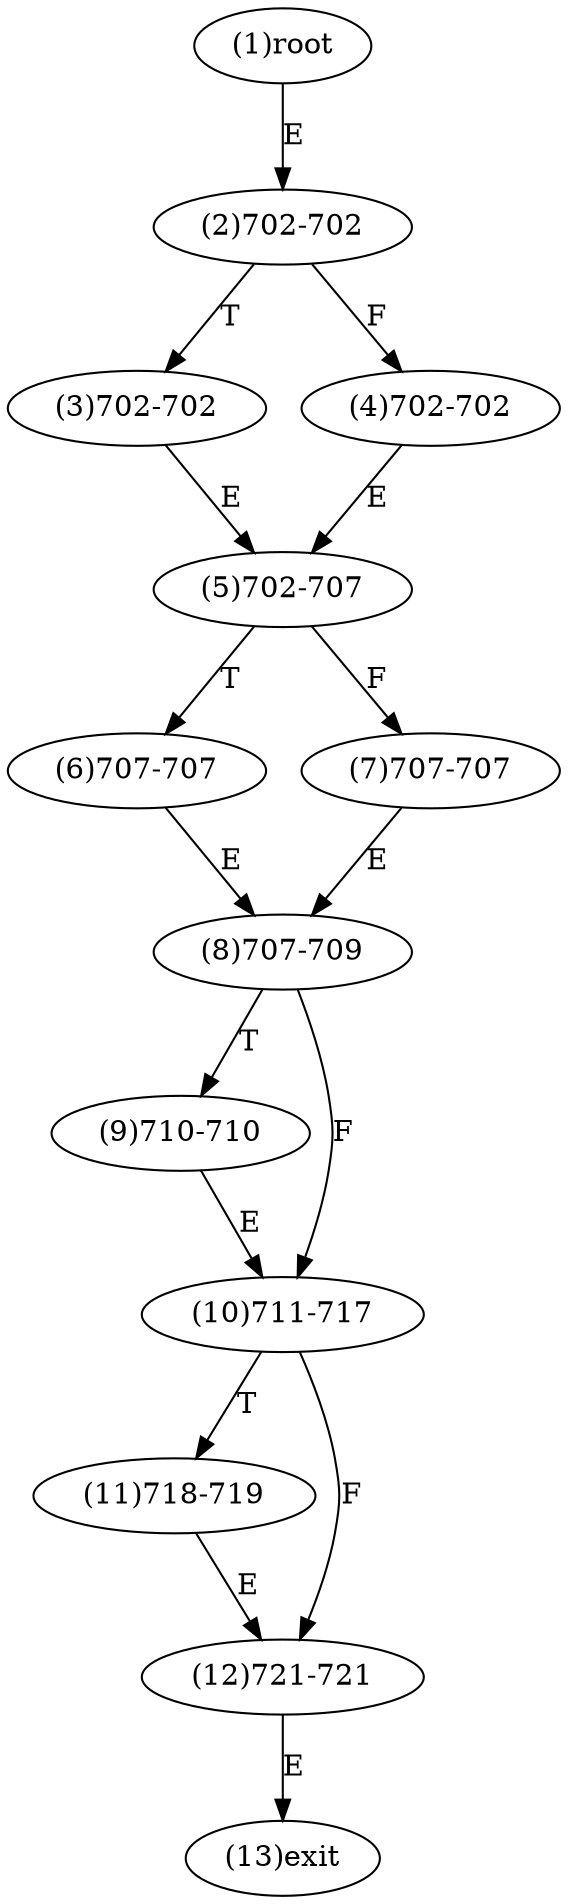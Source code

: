 digraph "" { 
1[ label="(1)root"];
2[ label="(2)702-702"];
3[ label="(3)702-702"];
4[ label="(4)702-702"];
5[ label="(5)702-707"];
6[ label="(6)707-707"];
7[ label="(7)707-707"];
8[ label="(8)707-709"];
9[ label="(9)710-710"];
10[ label="(10)711-717"];
11[ label="(11)718-719"];
12[ label="(12)721-721"];
13[ label="(13)exit"];
1->2[ label="E"];
2->4[ label="F"];
2->3[ label="T"];
3->5[ label="E"];
4->5[ label="E"];
5->7[ label="F"];
5->6[ label="T"];
6->8[ label="E"];
7->8[ label="E"];
8->10[ label="F"];
8->9[ label="T"];
9->10[ label="E"];
10->12[ label="F"];
10->11[ label="T"];
11->12[ label="E"];
12->13[ label="E"];
}